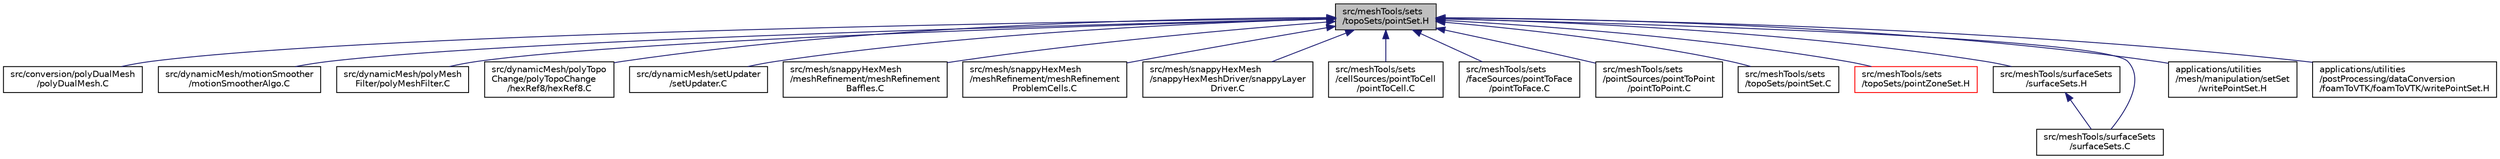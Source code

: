digraph "src/meshTools/sets/topoSets/pointSet.H"
{
  bgcolor="transparent";
  edge [fontname="Helvetica",fontsize="10",labelfontname="Helvetica",labelfontsize="10"];
  node [fontname="Helvetica",fontsize="10",shape=record];
  Node135 [label="src/meshTools/sets\l/topoSets/pointSet.H",height=0.2,width=0.4,color="black", fillcolor="grey75", style="filled", fontcolor="black"];
  Node135 -> Node136 [dir="back",color="midnightblue",fontsize="10",style="solid",fontname="Helvetica"];
  Node136 [label="src/conversion/polyDualMesh\l/polyDualMesh.C",height=0.2,width=0.4,color="black",URL="$a00230.html"];
  Node135 -> Node137 [dir="back",color="midnightblue",fontsize="10",style="solid",fontname="Helvetica"];
  Node137 [label="src/dynamicMesh/motionSmoother\l/motionSmootherAlgo.C",height=0.2,width=0.4,color="black",URL="$a00590.html"];
  Node135 -> Node138 [dir="back",color="midnightblue",fontsize="10",style="solid",fontname="Helvetica"];
  Node138 [label="src/dynamicMesh/polyMesh\lFilter/polyMeshFilter.C",height=0.2,width=0.4,color="black",URL="$a00680.html"];
  Node135 -> Node139 [dir="back",color="midnightblue",fontsize="10",style="solid",fontname="Helvetica"];
  Node139 [label="src/dynamicMesh/polyTopo\lChange/polyTopoChange\l/hexRef8/hexRef8.C",height=0.2,width=0.4,color="black",URL="$a00752.html"];
  Node135 -> Node140 [dir="back",color="midnightblue",fontsize="10",style="solid",fontname="Helvetica"];
  Node140 [label="src/dynamicMesh/setUpdater\l/setUpdater.C",height=0.2,width=0.4,color="black",URL="$a00869.html"];
  Node135 -> Node141 [dir="back",color="midnightblue",fontsize="10",style="solid",fontname="Helvetica"];
  Node141 [label="src/mesh/snappyHexMesh\l/meshRefinement/meshRefinement\lBaffles.C",height=0.2,width=0.4,color="black",URL="$a07739.html"];
  Node135 -> Node142 [dir="back",color="midnightblue",fontsize="10",style="solid",fontname="Helvetica"];
  Node142 [label="src/mesh/snappyHexMesh\l/meshRefinement/meshRefinement\lProblemCells.C",height=0.2,width=0.4,color="black",URL="$a07745.html"];
  Node135 -> Node143 [dir="back",color="midnightblue",fontsize="10",style="solid",fontname="Helvetica"];
  Node143 [label="src/mesh/snappyHexMesh\l/snappyHexMeshDriver/snappyLayer\lDriver.C",height=0.2,width=0.4,color="black",URL="$a07814.html",tooltip="All to do with adding cell layers. "];
  Node135 -> Node144 [dir="back",color="midnightblue",fontsize="10",style="solid",fontname="Helvetica"];
  Node144 [label="src/meshTools/sets\l/cellSources/pointToCell\l/pointToCell.C",height=0.2,width=0.4,color="black",URL="$a08609.html"];
  Node135 -> Node145 [dir="back",color="midnightblue",fontsize="10",style="solid",fontname="Helvetica"];
  Node145 [label="src/meshTools/sets\l/faceSources/pointToFace\l/pointToFace.C",height=0.2,width=0.4,color="black",URL="$a08705.html"];
  Node135 -> Node146 [dir="back",color="midnightblue",fontsize="10",style="solid",fontname="Helvetica"];
  Node146 [label="src/meshTools/sets\l/pointSources/pointToPoint\l/pointToPoint.C",height=0.2,width=0.4,color="black",URL="$a08783.html"];
  Node135 -> Node147 [dir="back",color="midnightblue",fontsize="10",style="solid",fontname="Helvetica"];
  Node147 [label="src/meshTools/sets\l/topoSets/pointSet.C",height=0.2,width=0.4,color="black",URL="$a08831.html"];
  Node135 -> Node148 [dir="back",color="midnightblue",fontsize="10",style="solid",fontname="Helvetica"];
  Node148 [label="src/meshTools/sets\l/topoSets/pointZoneSet.H",height=0.2,width=0.4,color="red",URL="$a08840.html"];
  Node135 -> Node151 [dir="back",color="midnightblue",fontsize="10",style="solid",fontname="Helvetica"];
  Node151 [label="src/meshTools/surfaceSets\l/surfaceSets.H",height=0.2,width=0.4,color="black",URL="$a08858.html"];
  Node151 -> Node152 [dir="back",color="midnightblue",fontsize="10",style="solid",fontname="Helvetica"];
  Node152 [label="src/meshTools/surfaceSets\l/surfaceSets.C",height=0.2,width=0.4,color="black",URL="$a08855.html"];
  Node135 -> Node152 [dir="back",color="midnightblue",fontsize="10",style="solid",fontname="Helvetica"];
  Node135 -> Node153 [dir="back",color="midnightblue",fontsize="10",style="solid",fontname="Helvetica"];
  Node153 [label="applications/utilities\l/mesh/manipulation/setSet\l/writePointSet.H",height=0.2,width=0.4,color="black",URL="$a41192.html",tooltip="Write pointSet to vtk polydata file. Only one data which is original pointID. "];
  Node135 -> Node154 [dir="back",color="midnightblue",fontsize="10",style="solid",fontname="Helvetica"];
  Node154 [label="applications/utilities\l/postProcessing/dataConversion\l/foamToVTK/foamToVTK/writePointSet.H",height=0.2,width=0.4,color="black",URL="$a41195.html",tooltip="Write pointSet to vtk polydata file. Only one data which is original pointID. "];
}
